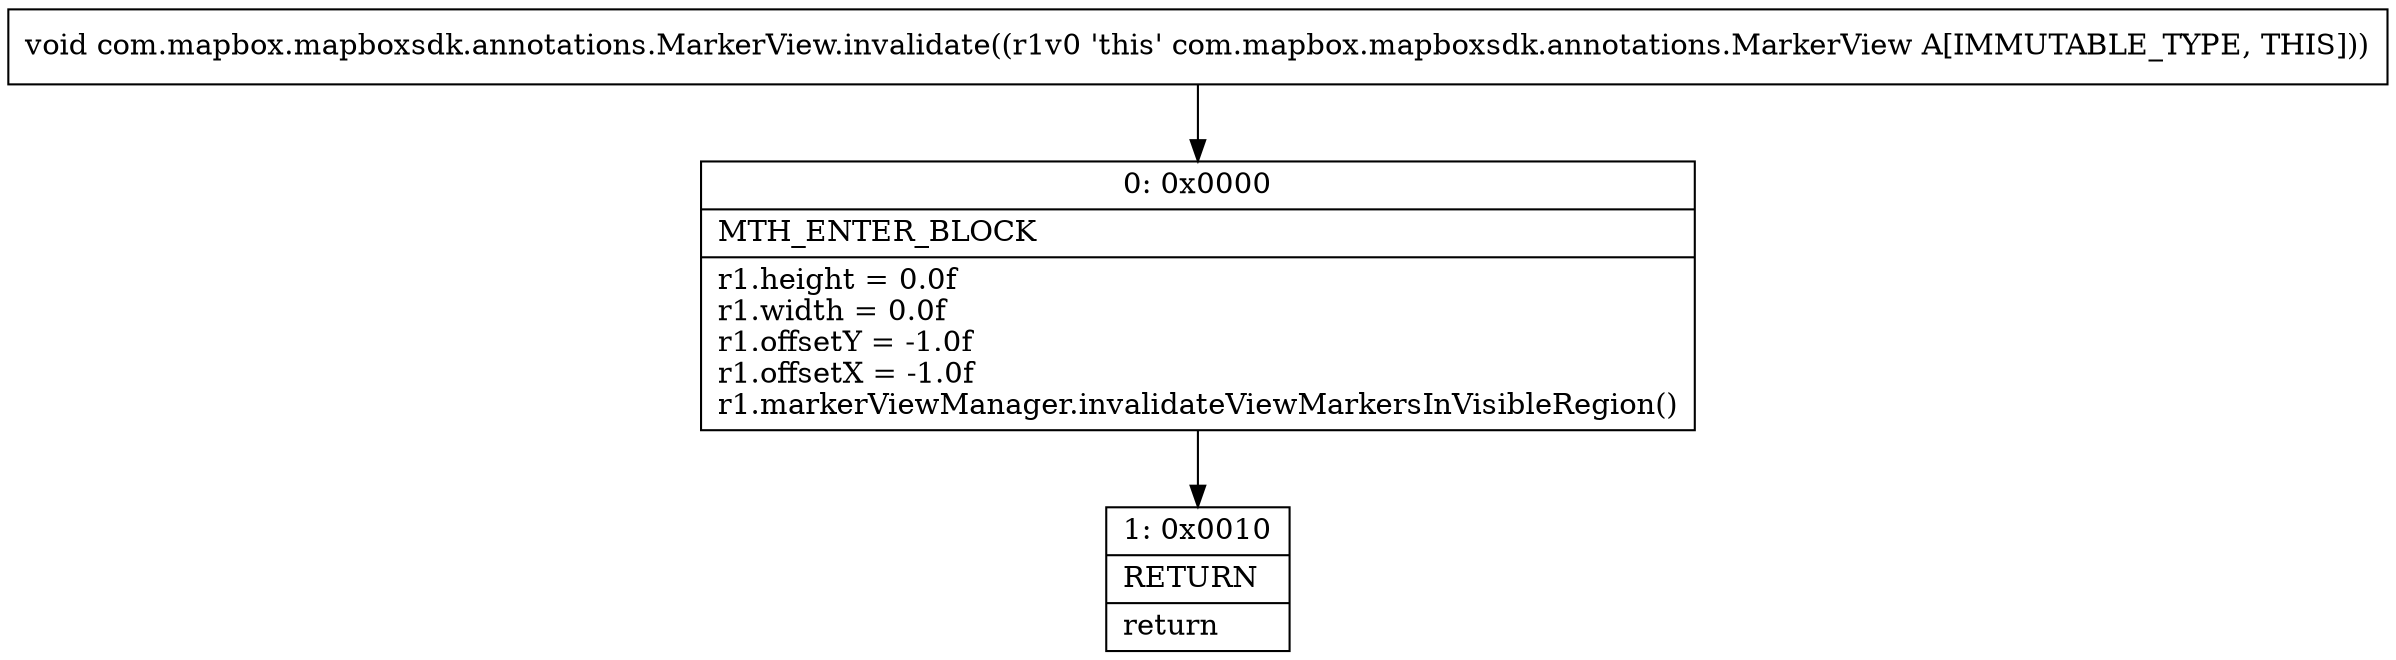 digraph "CFG forcom.mapbox.mapboxsdk.annotations.MarkerView.invalidate()V" {
Node_0 [shape=record,label="{0\:\ 0x0000|MTH_ENTER_BLOCK\l|r1.height = 0.0f\lr1.width = 0.0f\lr1.offsetY = \-1.0f\lr1.offsetX = \-1.0f\lr1.markerViewManager.invalidateViewMarkersInVisibleRegion()\l}"];
Node_1 [shape=record,label="{1\:\ 0x0010|RETURN\l|return\l}"];
MethodNode[shape=record,label="{void com.mapbox.mapboxsdk.annotations.MarkerView.invalidate((r1v0 'this' com.mapbox.mapboxsdk.annotations.MarkerView A[IMMUTABLE_TYPE, THIS])) }"];
MethodNode -> Node_0;
Node_0 -> Node_1;
}

